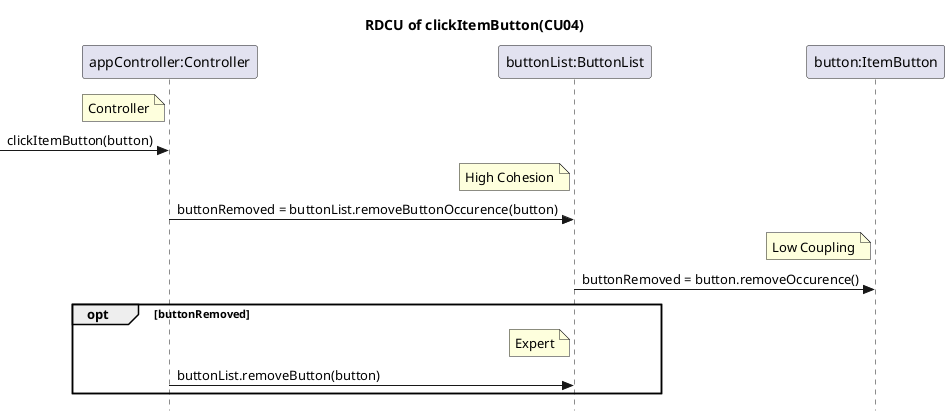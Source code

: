 @startuml
skinparam style strictuml
skinparam defaultfontname Verdana
title RDCU of clickItemButton(CU04)

participant "appController:Controller" as ac
participant "buttonList:ButtonList" as bl
participant "button:ItemButton" as b

note left of ac: Controller
->ac : clickItemButton(button)

note left of bl: High Cohesion
ac->bl : buttonRemoved = buttonList.removeButtonOccurence(button)

note left of b: Low Coupling
bl->b: buttonRemoved = button.removeOccurence()

opt buttonRemoved
    note left of bl: Expert
    ac->bl : buttonList.removeButton(button)
end opt

@enduml

@startuml
skinparam style strictuml
skinparam defaultfontname Verdana
title RDCU of updateButonList(CU04)

participant "appController:Controller" as ac
participant "buttonList:ButtonList" as bl
participant "button:ItemButton" as ib

note left of bl: Expert
ac->bl : buttonList.updateButtons()

loop for each ItemButton  of the ButtonList
note left of ib: Expert
bl->ib : button.updateProb(buttonList.nbItems) 
end loop


@enduml